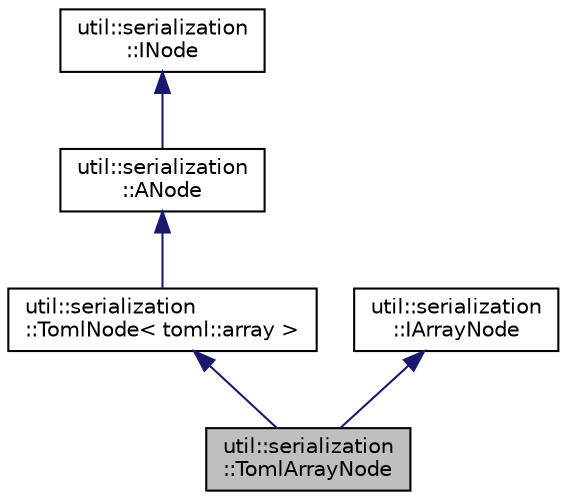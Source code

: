digraph "util::serialization::TomlArrayNode"
{
 // LATEX_PDF_SIZE
  edge [fontname="Helvetica",fontsize="10",labelfontname="Helvetica",labelfontsize="10"];
  node [fontname="Helvetica",fontsize="10",shape=record];
  Node1 [label="util::serialization\l::TomlArrayNode",height=0.2,width=0.4,color="black", fillcolor="grey75", style="filled", fontcolor="black",tooltip="Toml Array node."];
  Node2 -> Node1 [dir="back",color="midnightblue",fontsize="10",style="solid",fontname="Helvetica"];
  Node2 [label="util::serialization\l::TomlNode\< toml::array \>",height=0.2,width=0.4,color="black", fillcolor="white", style="filled",URL="$classutil_1_1serialization_1_1_toml_node.html",tooltip=" "];
  Node3 -> Node2 [dir="back",color="midnightblue",fontsize="10",style="solid",fontname="Helvetica"];
  Node3 [label="util::serialization\l::ANode",height=0.2,width=0.4,color="black", fillcolor="white", style="filled",URL="$classutil_1_1serialization_1_1_a_node.html",tooltip="Serialization node."];
  Node4 -> Node3 [dir="back",color="midnightblue",fontsize="10",style="solid",fontname="Helvetica"];
  Node4 [label="util::serialization\l::INode",height=0.2,width=0.4,color="black", fillcolor="white", style="filled",URL="$classutil_1_1serialization_1_1_i_node.html",tooltip="Serialization node."];
  Node5 -> Node1 [dir="back",color="midnightblue",fontsize="10",style="solid",fontname="Helvetica"];
  Node5 [label="util::serialization\l::IArrayNode",height=0.2,width=0.4,color="black", fillcolor="white", style="filled",URL="$classutil_1_1serialization_1_1_i_array_node.html",tooltip="Array node."];
}
